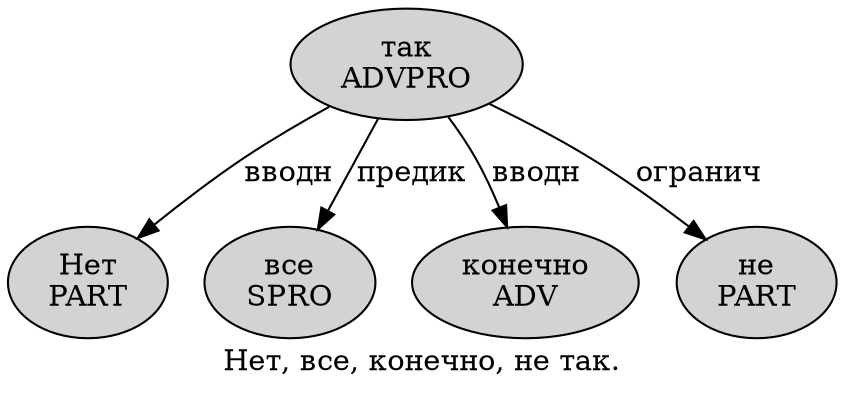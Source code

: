 digraph SENTENCE_4126 {
	graph [label="Нет, все, конечно, не так."]
	node [style=filled]
		0 [label="Нет
PART" color="" fillcolor=lightgray penwidth=1 shape=ellipse]
		2 [label="все
SPRO" color="" fillcolor=lightgray penwidth=1 shape=ellipse]
		4 [label="конечно
ADV" color="" fillcolor=lightgray penwidth=1 shape=ellipse]
		6 [label="не
PART" color="" fillcolor=lightgray penwidth=1 shape=ellipse]
		7 [label="так
ADVPRO" color="" fillcolor=lightgray penwidth=1 shape=ellipse]
			7 -> 0 [label="вводн"]
			7 -> 2 [label="предик"]
			7 -> 4 [label="вводн"]
			7 -> 6 [label="огранич"]
}